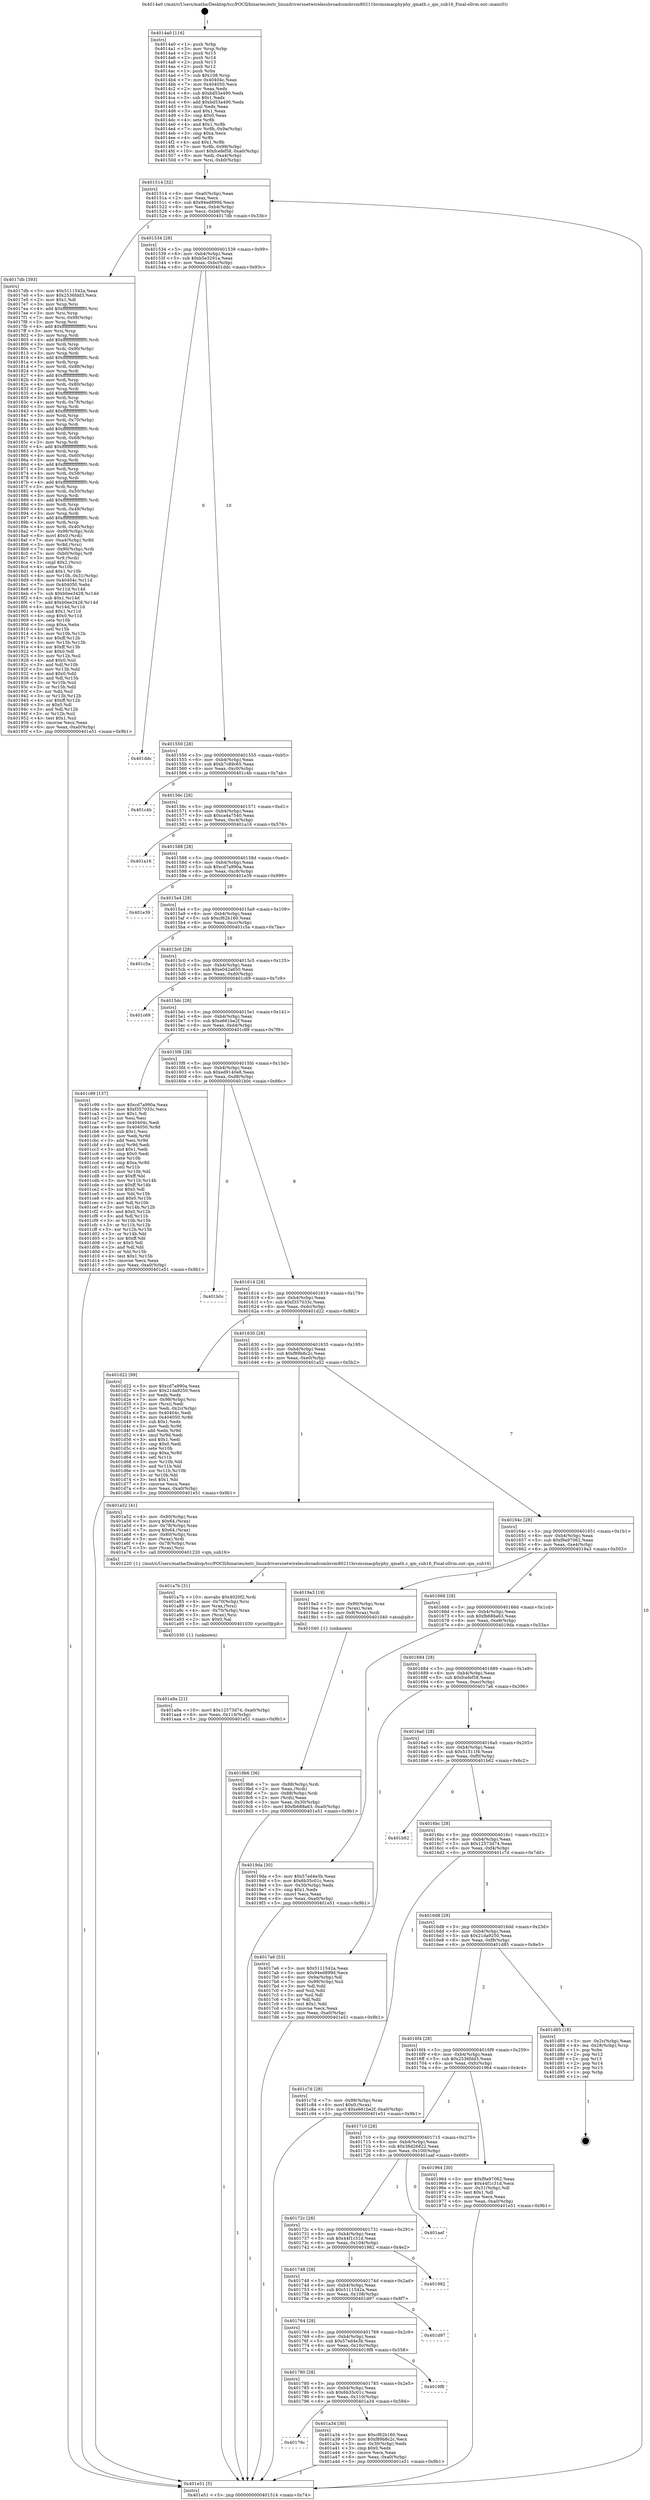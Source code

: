 digraph "0x4014a0" {
  label = "0x4014a0 (/mnt/c/Users/mathe/Desktop/tcc/POCII/binaries/extr_linuxdriversnetwirelessbroadcombrcm80211brcmsmacphyphy_qmath.c_qm_sub16_Final-ollvm.out::main(0))"
  labelloc = "t"
  node[shape=record]

  Entry [label="",width=0.3,height=0.3,shape=circle,fillcolor=black,style=filled]
  "0x401514" [label="{
     0x401514 [32]\l
     | [instrs]\l
     &nbsp;&nbsp;0x401514 \<+6\>: mov -0xa0(%rbp),%eax\l
     &nbsp;&nbsp;0x40151a \<+2\>: mov %eax,%ecx\l
     &nbsp;&nbsp;0x40151c \<+6\>: sub $0x94ed899d,%ecx\l
     &nbsp;&nbsp;0x401522 \<+6\>: mov %eax,-0xb4(%rbp)\l
     &nbsp;&nbsp;0x401528 \<+6\>: mov %ecx,-0xb8(%rbp)\l
     &nbsp;&nbsp;0x40152e \<+6\>: je 00000000004017db \<main+0x33b\>\l
  }"]
  "0x4017db" [label="{
     0x4017db [393]\l
     | [instrs]\l
     &nbsp;&nbsp;0x4017db \<+5\>: mov $0x5111542a,%eax\l
     &nbsp;&nbsp;0x4017e0 \<+5\>: mov $0x2536fdd3,%ecx\l
     &nbsp;&nbsp;0x4017e5 \<+2\>: mov $0x1,%dl\l
     &nbsp;&nbsp;0x4017e7 \<+3\>: mov %rsp,%rsi\l
     &nbsp;&nbsp;0x4017ea \<+4\>: add $0xfffffffffffffff0,%rsi\l
     &nbsp;&nbsp;0x4017ee \<+3\>: mov %rsi,%rsp\l
     &nbsp;&nbsp;0x4017f1 \<+7\>: mov %rsi,-0x98(%rbp)\l
     &nbsp;&nbsp;0x4017f8 \<+3\>: mov %rsp,%rsi\l
     &nbsp;&nbsp;0x4017fb \<+4\>: add $0xfffffffffffffff0,%rsi\l
     &nbsp;&nbsp;0x4017ff \<+3\>: mov %rsi,%rsp\l
     &nbsp;&nbsp;0x401802 \<+3\>: mov %rsp,%rdi\l
     &nbsp;&nbsp;0x401805 \<+4\>: add $0xfffffffffffffff0,%rdi\l
     &nbsp;&nbsp;0x401809 \<+3\>: mov %rdi,%rsp\l
     &nbsp;&nbsp;0x40180c \<+7\>: mov %rdi,-0x90(%rbp)\l
     &nbsp;&nbsp;0x401813 \<+3\>: mov %rsp,%rdi\l
     &nbsp;&nbsp;0x401816 \<+4\>: add $0xfffffffffffffff0,%rdi\l
     &nbsp;&nbsp;0x40181a \<+3\>: mov %rdi,%rsp\l
     &nbsp;&nbsp;0x40181d \<+7\>: mov %rdi,-0x88(%rbp)\l
     &nbsp;&nbsp;0x401824 \<+3\>: mov %rsp,%rdi\l
     &nbsp;&nbsp;0x401827 \<+4\>: add $0xfffffffffffffff0,%rdi\l
     &nbsp;&nbsp;0x40182b \<+3\>: mov %rdi,%rsp\l
     &nbsp;&nbsp;0x40182e \<+4\>: mov %rdi,-0x80(%rbp)\l
     &nbsp;&nbsp;0x401832 \<+3\>: mov %rsp,%rdi\l
     &nbsp;&nbsp;0x401835 \<+4\>: add $0xfffffffffffffff0,%rdi\l
     &nbsp;&nbsp;0x401839 \<+3\>: mov %rdi,%rsp\l
     &nbsp;&nbsp;0x40183c \<+4\>: mov %rdi,-0x78(%rbp)\l
     &nbsp;&nbsp;0x401840 \<+3\>: mov %rsp,%rdi\l
     &nbsp;&nbsp;0x401843 \<+4\>: add $0xfffffffffffffff0,%rdi\l
     &nbsp;&nbsp;0x401847 \<+3\>: mov %rdi,%rsp\l
     &nbsp;&nbsp;0x40184a \<+4\>: mov %rdi,-0x70(%rbp)\l
     &nbsp;&nbsp;0x40184e \<+3\>: mov %rsp,%rdi\l
     &nbsp;&nbsp;0x401851 \<+4\>: add $0xfffffffffffffff0,%rdi\l
     &nbsp;&nbsp;0x401855 \<+3\>: mov %rdi,%rsp\l
     &nbsp;&nbsp;0x401858 \<+4\>: mov %rdi,-0x68(%rbp)\l
     &nbsp;&nbsp;0x40185c \<+3\>: mov %rsp,%rdi\l
     &nbsp;&nbsp;0x40185f \<+4\>: add $0xfffffffffffffff0,%rdi\l
     &nbsp;&nbsp;0x401863 \<+3\>: mov %rdi,%rsp\l
     &nbsp;&nbsp;0x401866 \<+4\>: mov %rdi,-0x60(%rbp)\l
     &nbsp;&nbsp;0x40186a \<+3\>: mov %rsp,%rdi\l
     &nbsp;&nbsp;0x40186d \<+4\>: add $0xfffffffffffffff0,%rdi\l
     &nbsp;&nbsp;0x401871 \<+3\>: mov %rdi,%rsp\l
     &nbsp;&nbsp;0x401874 \<+4\>: mov %rdi,-0x58(%rbp)\l
     &nbsp;&nbsp;0x401878 \<+3\>: mov %rsp,%rdi\l
     &nbsp;&nbsp;0x40187b \<+4\>: add $0xfffffffffffffff0,%rdi\l
     &nbsp;&nbsp;0x40187f \<+3\>: mov %rdi,%rsp\l
     &nbsp;&nbsp;0x401882 \<+4\>: mov %rdi,-0x50(%rbp)\l
     &nbsp;&nbsp;0x401886 \<+3\>: mov %rsp,%rdi\l
     &nbsp;&nbsp;0x401889 \<+4\>: add $0xfffffffffffffff0,%rdi\l
     &nbsp;&nbsp;0x40188d \<+3\>: mov %rdi,%rsp\l
     &nbsp;&nbsp;0x401890 \<+4\>: mov %rdi,-0x48(%rbp)\l
     &nbsp;&nbsp;0x401894 \<+3\>: mov %rsp,%rdi\l
     &nbsp;&nbsp;0x401897 \<+4\>: add $0xfffffffffffffff0,%rdi\l
     &nbsp;&nbsp;0x40189b \<+3\>: mov %rdi,%rsp\l
     &nbsp;&nbsp;0x40189e \<+4\>: mov %rdi,-0x40(%rbp)\l
     &nbsp;&nbsp;0x4018a2 \<+7\>: mov -0x98(%rbp),%rdi\l
     &nbsp;&nbsp;0x4018a9 \<+6\>: movl $0x0,(%rdi)\l
     &nbsp;&nbsp;0x4018af \<+7\>: mov -0xa4(%rbp),%r8d\l
     &nbsp;&nbsp;0x4018b6 \<+3\>: mov %r8d,(%rsi)\l
     &nbsp;&nbsp;0x4018b9 \<+7\>: mov -0x90(%rbp),%rdi\l
     &nbsp;&nbsp;0x4018c0 \<+7\>: mov -0xb0(%rbp),%r9\l
     &nbsp;&nbsp;0x4018c7 \<+3\>: mov %r9,(%rdi)\l
     &nbsp;&nbsp;0x4018ca \<+3\>: cmpl $0x2,(%rsi)\l
     &nbsp;&nbsp;0x4018cd \<+4\>: setne %r10b\l
     &nbsp;&nbsp;0x4018d1 \<+4\>: and $0x1,%r10b\l
     &nbsp;&nbsp;0x4018d5 \<+4\>: mov %r10b,-0x31(%rbp)\l
     &nbsp;&nbsp;0x4018d9 \<+8\>: mov 0x40404c,%r11d\l
     &nbsp;&nbsp;0x4018e1 \<+7\>: mov 0x404050,%ebx\l
     &nbsp;&nbsp;0x4018e8 \<+3\>: mov %r11d,%r14d\l
     &nbsp;&nbsp;0x4018eb \<+7\>: sub $0xb0ee3428,%r14d\l
     &nbsp;&nbsp;0x4018f2 \<+4\>: sub $0x1,%r14d\l
     &nbsp;&nbsp;0x4018f6 \<+7\>: add $0xb0ee3428,%r14d\l
     &nbsp;&nbsp;0x4018fd \<+4\>: imul %r14d,%r11d\l
     &nbsp;&nbsp;0x401901 \<+4\>: and $0x1,%r11d\l
     &nbsp;&nbsp;0x401905 \<+4\>: cmp $0x0,%r11d\l
     &nbsp;&nbsp;0x401909 \<+4\>: sete %r10b\l
     &nbsp;&nbsp;0x40190d \<+3\>: cmp $0xa,%ebx\l
     &nbsp;&nbsp;0x401910 \<+4\>: setl %r15b\l
     &nbsp;&nbsp;0x401914 \<+3\>: mov %r10b,%r12b\l
     &nbsp;&nbsp;0x401917 \<+4\>: xor $0xff,%r12b\l
     &nbsp;&nbsp;0x40191b \<+3\>: mov %r15b,%r13b\l
     &nbsp;&nbsp;0x40191e \<+4\>: xor $0xff,%r13b\l
     &nbsp;&nbsp;0x401922 \<+3\>: xor $0x0,%dl\l
     &nbsp;&nbsp;0x401925 \<+3\>: mov %r12b,%sil\l
     &nbsp;&nbsp;0x401928 \<+4\>: and $0x0,%sil\l
     &nbsp;&nbsp;0x40192c \<+3\>: and %dl,%r10b\l
     &nbsp;&nbsp;0x40192f \<+3\>: mov %r13b,%dil\l
     &nbsp;&nbsp;0x401932 \<+4\>: and $0x0,%dil\l
     &nbsp;&nbsp;0x401936 \<+3\>: and %dl,%r15b\l
     &nbsp;&nbsp;0x401939 \<+3\>: or %r10b,%sil\l
     &nbsp;&nbsp;0x40193c \<+3\>: or %r15b,%dil\l
     &nbsp;&nbsp;0x40193f \<+3\>: xor %dil,%sil\l
     &nbsp;&nbsp;0x401942 \<+3\>: or %r13b,%r12b\l
     &nbsp;&nbsp;0x401945 \<+4\>: xor $0xff,%r12b\l
     &nbsp;&nbsp;0x401949 \<+3\>: or $0x0,%dl\l
     &nbsp;&nbsp;0x40194c \<+3\>: and %dl,%r12b\l
     &nbsp;&nbsp;0x40194f \<+3\>: or %r12b,%sil\l
     &nbsp;&nbsp;0x401952 \<+4\>: test $0x1,%sil\l
     &nbsp;&nbsp;0x401956 \<+3\>: cmovne %ecx,%eax\l
     &nbsp;&nbsp;0x401959 \<+6\>: mov %eax,-0xa0(%rbp)\l
     &nbsp;&nbsp;0x40195f \<+5\>: jmp 0000000000401e51 \<main+0x9b1\>\l
  }"]
  "0x401534" [label="{
     0x401534 [28]\l
     | [instrs]\l
     &nbsp;&nbsp;0x401534 \<+5\>: jmp 0000000000401539 \<main+0x99\>\l
     &nbsp;&nbsp;0x401539 \<+6\>: mov -0xb4(%rbp),%eax\l
     &nbsp;&nbsp;0x40153f \<+5\>: sub $0xb5e3291a,%eax\l
     &nbsp;&nbsp;0x401544 \<+6\>: mov %eax,-0xbc(%rbp)\l
     &nbsp;&nbsp;0x40154a \<+6\>: je 0000000000401ddc \<main+0x93c\>\l
  }"]
  Exit [label="",width=0.3,height=0.3,shape=circle,fillcolor=black,style=filled,peripheries=2]
  "0x401ddc" [label="{
     0x401ddc\l
  }", style=dashed]
  "0x401550" [label="{
     0x401550 [28]\l
     | [instrs]\l
     &nbsp;&nbsp;0x401550 \<+5\>: jmp 0000000000401555 \<main+0xb5\>\l
     &nbsp;&nbsp;0x401555 \<+6\>: mov -0xb4(%rbp),%eax\l
     &nbsp;&nbsp;0x40155b \<+5\>: sub $0xb7c89c65,%eax\l
     &nbsp;&nbsp;0x401560 \<+6\>: mov %eax,-0xc0(%rbp)\l
     &nbsp;&nbsp;0x401566 \<+6\>: je 0000000000401c4b \<main+0x7ab\>\l
  }"]
  "0x401a9a" [label="{
     0x401a9a [21]\l
     | [instrs]\l
     &nbsp;&nbsp;0x401a9a \<+10\>: movl $0x12573d74,-0xa0(%rbp)\l
     &nbsp;&nbsp;0x401aa4 \<+6\>: mov %eax,-0x114(%rbp)\l
     &nbsp;&nbsp;0x401aaa \<+5\>: jmp 0000000000401e51 \<main+0x9b1\>\l
  }"]
  "0x401c4b" [label="{
     0x401c4b\l
  }", style=dashed]
  "0x40156c" [label="{
     0x40156c [28]\l
     | [instrs]\l
     &nbsp;&nbsp;0x40156c \<+5\>: jmp 0000000000401571 \<main+0xd1\>\l
     &nbsp;&nbsp;0x401571 \<+6\>: mov -0xb4(%rbp),%eax\l
     &nbsp;&nbsp;0x401577 \<+5\>: sub $0xca4a7540,%eax\l
     &nbsp;&nbsp;0x40157c \<+6\>: mov %eax,-0xc4(%rbp)\l
     &nbsp;&nbsp;0x401582 \<+6\>: je 0000000000401a16 \<main+0x576\>\l
  }"]
  "0x401a7b" [label="{
     0x401a7b [31]\l
     | [instrs]\l
     &nbsp;&nbsp;0x401a7b \<+10\>: movabs $0x4020f2,%rdi\l
     &nbsp;&nbsp;0x401a85 \<+4\>: mov -0x70(%rbp),%rsi\l
     &nbsp;&nbsp;0x401a89 \<+3\>: mov %rax,(%rsi)\l
     &nbsp;&nbsp;0x401a8c \<+4\>: mov -0x70(%rbp),%rax\l
     &nbsp;&nbsp;0x401a90 \<+3\>: mov (%rax),%rsi\l
     &nbsp;&nbsp;0x401a93 \<+2\>: mov $0x0,%al\l
     &nbsp;&nbsp;0x401a95 \<+5\>: call 0000000000401030 \<printf@plt\>\l
     | [calls]\l
     &nbsp;&nbsp;0x401030 \{1\} (unknown)\l
  }"]
  "0x401a16" [label="{
     0x401a16\l
  }", style=dashed]
  "0x401588" [label="{
     0x401588 [28]\l
     | [instrs]\l
     &nbsp;&nbsp;0x401588 \<+5\>: jmp 000000000040158d \<main+0xed\>\l
     &nbsp;&nbsp;0x40158d \<+6\>: mov -0xb4(%rbp),%eax\l
     &nbsp;&nbsp;0x401593 \<+5\>: sub $0xcd7a990a,%eax\l
     &nbsp;&nbsp;0x401598 \<+6\>: mov %eax,-0xc8(%rbp)\l
     &nbsp;&nbsp;0x40159e \<+6\>: je 0000000000401e39 \<main+0x999\>\l
  }"]
  "0x40179c" [label="{
     0x40179c\l
  }", style=dashed]
  "0x401e39" [label="{
     0x401e39\l
  }", style=dashed]
  "0x4015a4" [label="{
     0x4015a4 [28]\l
     | [instrs]\l
     &nbsp;&nbsp;0x4015a4 \<+5\>: jmp 00000000004015a9 \<main+0x109\>\l
     &nbsp;&nbsp;0x4015a9 \<+6\>: mov -0xb4(%rbp),%eax\l
     &nbsp;&nbsp;0x4015af \<+5\>: sub $0xcf62b160,%eax\l
     &nbsp;&nbsp;0x4015b4 \<+6\>: mov %eax,-0xcc(%rbp)\l
     &nbsp;&nbsp;0x4015ba \<+6\>: je 0000000000401c5a \<main+0x7ba\>\l
  }"]
  "0x401a34" [label="{
     0x401a34 [30]\l
     | [instrs]\l
     &nbsp;&nbsp;0x401a34 \<+5\>: mov $0xcf62b160,%eax\l
     &nbsp;&nbsp;0x401a39 \<+5\>: mov $0xf89b8c2c,%ecx\l
     &nbsp;&nbsp;0x401a3e \<+3\>: mov -0x30(%rbp),%edx\l
     &nbsp;&nbsp;0x401a41 \<+3\>: cmp $0x0,%edx\l
     &nbsp;&nbsp;0x401a44 \<+3\>: cmove %ecx,%eax\l
     &nbsp;&nbsp;0x401a47 \<+6\>: mov %eax,-0xa0(%rbp)\l
     &nbsp;&nbsp;0x401a4d \<+5\>: jmp 0000000000401e51 \<main+0x9b1\>\l
  }"]
  "0x401c5a" [label="{
     0x401c5a\l
  }", style=dashed]
  "0x4015c0" [label="{
     0x4015c0 [28]\l
     | [instrs]\l
     &nbsp;&nbsp;0x4015c0 \<+5\>: jmp 00000000004015c5 \<main+0x125\>\l
     &nbsp;&nbsp;0x4015c5 \<+6\>: mov -0xb4(%rbp),%eax\l
     &nbsp;&nbsp;0x4015cb \<+5\>: sub $0xe042a650,%eax\l
     &nbsp;&nbsp;0x4015d0 \<+6\>: mov %eax,-0xd0(%rbp)\l
     &nbsp;&nbsp;0x4015d6 \<+6\>: je 0000000000401c69 \<main+0x7c9\>\l
  }"]
  "0x401780" [label="{
     0x401780 [28]\l
     | [instrs]\l
     &nbsp;&nbsp;0x401780 \<+5\>: jmp 0000000000401785 \<main+0x2e5\>\l
     &nbsp;&nbsp;0x401785 \<+6\>: mov -0xb4(%rbp),%eax\l
     &nbsp;&nbsp;0x40178b \<+5\>: sub $0x6b35c01c,%eax\l
     &nbsp;&nbsp;0x401790 \<+6\>: mov %eax,-0x110(%rbp)\l
     &nbsp;&nbsp;0x401796 \<+6\>: je 0000000000401a34 \<main+0x594\>\l
  }"]
  "0x401c69" [label="{
     0x401c69\l
  }", style=dashed]
  "0x4015dc" [label="{
     0x4015dc [28]\l
     | [instrs]\l
     &nbsp;&nbsp;0x4015dc \<+5\>: jmp 00000000004015e1 \<main+0x141\>\l
     &nbsp;&nbsp;0x4015e1 \<+6\>: mov -0xb4(%rbp),%eax\l
     &nbsp;&nbsp;0x4015e7 \<+5\>: sub $0xe661be2f,%eax\l
     &nbsp;&nbsp;0x4015ec \<+6\>: mov %eax,-0xd4(%rbp)\l
     &nbsp;&nbsp;0x4015f2 \<+6\>: je 0000000000401c99 \<main+0x7f9\>\l
  }"]
  "0x4019f8" [label="{
     0x4019f8\l
  }", style=dashed]
  "0x401c99" [label="{
     0x401c99 [137]\l
     | [instrs]\l
     &nbsp;&nbsp;0x401c99 \<+5\>: mov $0xcd7a990a,%eax\l
     &nbsp;&nbsp;0x401c9e \<+5\>: mov $0xf357033c,%ecx\l
     &nbsp;&nbsp;0x401ca3 \<+2\>: mov $0x1,%dl\l
     &nbsp;&nbsp;0x401ca5 \<+2\>: xor %esi,%esi\l
     &nbsp;&nbsp;0x401ca7 \<+7\>: mov 0x40404c,%edi\l
     &nbsp;&nbsp;0x401cae \<+8\>: mov 0x404050,%r8d\l
     &nbsp;&nbsp;0x401cb6 \<+3\>: sub $0x1,%esi\l
     &nbsp;&nbsp;0x401cb9 \<+3\>: mov %edi,%r9d\l
     &nbsp;&nbsp;0x401cbc \<+3\>: add %esi,%r9d\l
     &nbsp;&nbsp;0x401cbf \<+4\>: imul %r9d,%edi\l
     &nbsp;&nbsp;0x401cc3 \<+3\>: and $0x1,%edi\l
     &nbsp;&nbsp;0x401cc6 \<+3\>: cmp $0x0,%edi\l
     &nbsp;&nbsp;0x401cc9 \<+4\>: sete %r10b\l
     &nbsp;&nbsp;0x401ccd \<+4\>: cmp $0xa,%r8d\l
     &nbsp;&nbsp;0x401cd1 \<+4\>: setl %r11b\l
     &nbsp;&nbsp;0x401cd5 \<+3\>: mov %r10b,%bl\l
     &nbsp;&nbsp;0x401cd8 \<+3\>: xor $0xff,%bl\l
     &nbsp;&nbsp;0x401cdb \<+3\>: mov %r11b,%r14b\l
     &nbsp;&nbsp;0x401cde \<+4\>: xor $0xff,%r14b\l
     &nbsp;&nbsp;0x401ce2 \<+3\>: xor $0x0,%dl\l
     &nbsp;&nbsp;0x401ce5 \<+3\>: mov %bl,%r15b\l
     &nbsp;&nbsp;0x401ce8 \<+4\>: and $0x0,%r15b\l
     &nbsp;&nbsp;0x401cec \<+3\>: and %dl,%r10b\l
     &nbsp;&nbsp;0x401cef \<+3\>: mov %r14b,%r12b\l
     &nbsp;&nbsp;0x401cf2 \<+4\>: and $0x0,%r12b\l
     &nbsp;&nbsp;0x401cf6 \<+3\>: and %dl,%r11b\l
     &nbsp;&nbsp;0x401cf9 \<+3\>: or %r10b,%r15b\l
     &nbsp;&nbsp;0x401cfc \<+3\>: or %r11b,%r12b\l
     &nbsp;&nbsp;0x401cff \<+3\>: xor %r12b,%r15b\l
     &nbsp;&nbsp;0x401d02 \<+3\>: or %r14b,%bl\l
     &nbsp;&nbsp;0x401d05 \<+3\>: xor $0xff,%bl\l
     &nbsp;&nbsp;0x401d08 \<+3\>: or $0x0,%dl\l
     &nbsp;&nbsp;0x401d0b \<+2\>: and %dl,%bl\l
     &nbsp;&nbsp;0x401d0d \<+3\>: or %bl,%r15b\l
     &nbsp;&nbsp;0x401d10 \<+4\>: test $0x1,%r15b\l
     &nbsp;&nbsp;0x401d14 \<+3\>: cmovne %ecx,%eax\l
     &nbsp;&nbsp;0x401d17 \<+6\>: mov %eax,-0xa0(%rbp)\l
     &nbsp;&nbsp;0x401d1d \<+5\>: jmp 0000000000401e51 \<main+0x9b1\>\l
  }"]
  "0x4015f8" [label="{
     0x4015f8 [28]\l
     | [instrs]\l
     &nbsp;&nbsp;0x4015f8 \<+5\>: jmp 00000000004015fd \<main+0x15d\>\l
     &nbsp;&nbsp;0x4015fd \<+6\>: mov -0xb4(%rbp),%eax\l
     &nbsp;&nbsp;0x401603 \<+5\>: sub $0xed9140e8,%eax\l
     &nbsp;&nbsp;0x401608 \<+6\>: mov %eax,-0xd8(%rbp)\l
     &nbsp;&nbsp;0x40160e \<+6\>: je 0000000000401b0c \<main+0x66c\>\l
  }"]
  "0x401764" [label="{
     0x401764 [28]\l
     | [instrs]\l
     &nbsp;&nbsp;0x401764 \<+5\>: jmp 0000000000401769 \<main+0x2c9\>\l
     &nbsp;&nbsp;0x401769 \<+6\>: mov -0xb4(%rbp),%eax\l
     &nbsp;&nbsp;0x40176f \<+5\>: sub $0x57ed4e3b,%eax\l
     &nbsp;&nbsp;0x401774 \<+6\>: mov %eax,-0x10c(%rbp)\l
     &nbsp;&nbsp;0x40177a \<+6\>: je 00000000004019f8 \<main+0x558\>\l
  }"]
  "0x401b0c" [label="{
     0x401b0c\l
  }", style=dashed]
  "0x401614" [label="{
     0x401614 [28]\l
     | [instrs]\l
     &nbsp;&nbsp;0x401614 \<+5\>: jmp 0000000000401619 \<main+0x179\>\l
     &nbsp;&nbsp;0x401619 \<+6\>: mov -0xb4(%rbp),%eax\l
     &nbsp;&nbsp;0x40161f \<+5\>: sub $0xf357033c,%eax\l
     &nbsp;&nbsp;0x401624 \<+6\>: mov %eax,-0xdc(%rbp)\l
     &nbsp;&nbsp;0x40162a \<+6\>: je 0000000000401d22 \<main+0x882\>\l
  }"]
  "0x401d97" [label="{
     0x401d97\l
  }", style=dashed]
  "0x401d22" [label="{
     0x401d22 [99]\l
     | [instrs]\l
     &nbsp;&nbsp;0x401d22 \<+5\>: mov $0xcd7a990a,%eax\l
     &nbsp;&nbsp;0x401d27 \<+5\>: mov $0x21da9250,%ecx\l
     &nbsp;&nbsp;0x401d2c \<+2\>: xor %edx,%edx\l
     &nbsp;&nbsp;0x401d2e \<+7\>: mov -0x98(%rbp),%rsi\l
     &nbsp;&nbsp;0x401d35 \<+2\>: mov (%rsi),%edi\l
     &nbsp;&nbsp;0x401d37 \<+3\>: mov %edi,-0x2c(%rbp)\l
     &nbsp;&nbsp;0x401d3a \<+7\>: mov 0x40404c,%edi\l
     &nbsp;&nbsp;0x401d41 \<+8\>: mov 0x404050,%r8d\l
     &nbsp;&nbsp;0x401d49 \<+3\>: sub $0x1,%edx\l
     &nbsp;&nbsp;0x401d4c \<+3\>: mov %edi,%r9d\l
     &nbsp;&nbsp;0x401d4f \<+3\>: add %edx,%r9d\l
     &nbsp;&nbsp;0x401d52 \<+4\>: imul %r9d,%edi\l
     &nbsp;&nbsp;0x401d56 \<+3\>: and $0x1,%edi\l
     &nbsp;&nbsp;0x401d59 \<+3\>: cmp $0x0,%edi\l
     &nbsp;&nbsp;0x401d5c \<+4\>: sete %r10b\l
     &nbsp;&nbsp;0x401d60 \<+4\>: cmp $0xa,%r8d\l
     &nbsp;&nbsp;0x401d64 \<+4\>: setl %r11b\l
     &nbsp;&nbsp;0x401d68 \<+3\>: mov %r10b,%bl\l
     &nbsp;&nbsp;0x401d6b \<+3\>: and %r11b,%bl\l
     &nbsp;&nbsp;0x401d6e \<+3\>: xor %r11b,%r10b\l
     &nbsp;&nbsp;0x401d71 \<+3\>: or %r10b,%bl\l
     &nbsp;&nbsp;0x401d74 \<+3\>: test $0x1,%bl\l
     &nbsp;&nbsp;0x401d77 \<+3\>: cmovne %ecx,%eax\l
     &nbsp;&nbsp;0x401d7a \<+6\>: mov %eax,-0xa0(%rbp)\l
     &nbsp;&nbsp;0x401d80 \<+5\>: jmp 0000000000401e51 \<main+0x9b1\>\l
  }"]
  "0x401630" [label="{
     0x401630 [28]\l
     | [instrs]\l
     &nbsp;&nbsp;0x401630 \<+5\>: jmp 0000000000401635 \<main+0x195\>\l
     &nbsp;&nbsp;0x401635 \<+6\>: mov -0xb4(%rbp),%eax\l
     &nbsp;&nbsp;0x40163b \<+5\>: sub $0xf89b8c2c,%eax\l
     &nbsp;&nbsp;0x401640 \<+6\>: mov %eax,-0xe0(%rbp)\l
     &nbsp;&nbsp;0x401646 \<+6\>: je 0000000000401a52 \<main+0x5b2\>\l
  }"]
  "0x401748" [label="{
     0x401748 [28]\l
     | [instrs]\l
     &nbsp;&nbsp;0x401748 \<+5\>: jmp 000000000040174d \<main+0x2ad\>\l
     &nbsp;&nbsp;0x40174d \<+6\>: mov -0xb4(%rbp),%eax\l
     &nbsp;&nbsp;0x401753 \<+5\>: sub $0x5111542a,%eax\l
     &nbsp;&nbsp;0x401758 \<+6\>: mov %eax,-0x108(%rbp)\l
     &nbsp;&nbsp;0x40175e \<+6\>: je 0000000000401d97 \<main+0x8f7\>\l
  }"]
  "0x401a52" [label="{
     0x401a52 [41]\l
     | [instrs]\l
     &nbsp;&nbsp;0x401a52 \<+4\>: mov -0x80(%rbp),%rax\l
     &nbsp;&nbsp;0x401a56 \<+7\>: movq $0x64,(%rax)\l
     &nbsp;&nbsp;0x401a5d \<+4\>: mov -0x78(%rbp),%rax\l
     &nbsp;&nbsp;0x401a61 \<+7\>: movq $0x64,(%rax)\l
     &nbsp;&nbsp;0x401a68 \<+4\>: mov -0x80(%rbp),%rax\l
     &nbsp;&nbsp;0x401a6c \<+3\>: mov (%rax),%rdi\l
     &nbsp;&nbsp;0x401a6f \<+4\>: mov -0x78(%rbp),%rax\l
     &nbsp;&nbsp;0x401a73 \<+3\>: mov (%rax),%rsi\l
     &nbsp;&nbsp;0x401a76 \<+5\>: call 0000000000401220 \<qm_sub16\>\l
     | [calls]\l
     &nbsp;&nbsp;0x401220 \{1\} (/mnt/c/Users/mathe/Desktop/tcc/POCII/binaries/extr_linuxdriversnetwirelessbroadcombrcm80211brcmsmacphyphy_qmath.c_qm_sub16_Final-ollvm.out::qm_sub16)\l
  }"]
  "0x40164c" [label="{
     0x40164c [28]\l
     | [instrs]\l
     &nbsp;&nbsp;0x40164c \<+5\>: jmp 0000000000401651 \<main+0x1b1\>\l
     &nbsp;&nbsp;0x401651 \<+6\>: mov -0xb4(%rbp),%eax\l
     &nbsp;&nbsp;0x401657 \<+5\>: sub $0xf9a97062,%eax\l
     &nbsp;&nbsp;0x40165c \<+6\>: mov %eax,-0xe4(%rbp)\l
     &nbsp;&nbsp;0x401662 \<+6\>: je 00000000004019a3 \<main+0x503\>\l
  }"]
  "0x401982" [label="{
     0x401982\l
  }", style=dashed]
  "0x4019a3" [label="{
     0x4019a3 [19]\l
     | [instrs]\l
     &nbsp;&nbsp;0x4019a3 \<+7\>: mov -0x90(%rbp),%rax\l
     &nbsp;&nbsp;0x4019aa \<+3\>: mov (%rax),%rax\l
     &nbsp;&nbsp;0x4019ad \<+4\>: mov 0x8(%rax),%rdi\l
     &nbsp;&nbsp;0x4019b1 \<+5\>: call 0000000000401040 \<atoi@plt\>\l
     | [calls]\l
     &nbsp;&nbsp;0x401040 \{1\} (unknown)\l
  }"]
  "0x401668" [label="{
     0x401668 [28]\l
     | [instrs]\l
     &nbsp;&nbsp;0x401668 \<+5\>: jmp 000000000040166d \<main+0x1cd\>\l
     &nbsp;&nbsp;0x40166d \<+6\>: mov -0xb4(%rbp),%eax\l
     &nbsp;&nbsp;0x401673 \<+5\>: sub $0xfb688a63,%eax\l
     &nbsp;&nbsp;0x401678 \<+6\>: mov %eax,-0xe8(%rbp)\l
     &nbsp;&nbsp;0x40167e \<+6\>: je 00000000004019da \<main+0x53a\>\l
  }"]
  "0x40172c" [label="{
     0x40172c [28]\l
     | [instrs]\l
     &nbsp;&nbsp;0x40172c \<+5\>: jmp 0000000000401731 \<main+0x291\>\l
     &nbsp;&nbsp;0x401731 \<+6\>: mov -0xb4(%rbp),%eax\l
     &nbsp;&nbsp;0x401737 \<+5\>: sub $0x44f1c31d,%eax\l
     &nbsp;&nbsp;0x40173c \<+6\>: mov %eax,-0x104(%rbp)\l
     &nbsp;&nbsp;0x401742 \<+6\>: je 0000000000401982 \<main+0x4e2\>\l
  }"]
  "0x4019da" [label="{
     0x4019da [30]\l
     | [instrs]\l
     &nbsp;&nbsp;0x4019da \<+5\>: mov $0x57ed4e3b,%eax\l
     &nbsp;&nbsp;0x4019df \<+5\>: mov $0x6b35c01c,%ecx\l
     &nbsp;&nbsp;0x4019e4 \<+3\>: mov -0x30(%rbp),%edx\l
     &nbsp;&nbsp;0x4019e7 \<+3\>: cmp $0x1,%edx\l
     &nbsp;&nbsp;0x4019ea \<+3\>: cmovl %ecx,%eax\l
     &nbsp;&nbsp;0x4019ed \<+6\>: mov %eax,-0xa0(%rbp)\l
     &nbsp;&nbsp;0x4019f3 \<+5\>: jmp 0000000000401e51 \<main+0x9b1\>\l
  }"]
  "0x401684" [label="{
     0x401684 [28]\l
     | [instrs]\l
     &nbsp;&nbsp;0x401684 \<+5\>: jmp 0000000000401689 \<main+0x1e9\>\l
     &nbsp;&nbsp;0x401689 \<+6\>: mov -0xb4(%rbp),%eax\l
     &nbsp;&nbsp;0x40168f \<+5\>: sub $0xfcefef58,%eax\l
     &nbsp;&nbsp;0x401694 \<+6\>: mov %eax,-0xec(%rbp)\l
     &nbsp;&nbsp;0x40169a \<+6\>: je 00000000004017a6 \<main+0x306\>\l
  }"]
  "0x401aaf" [label="{
     0x401aaf\l
  }", style=dashed]
  "0x4017a6" [label="{
     0x4017a6 [53]\l
     | [instrs]\l
     &nbsp;&nbsp;0x4017a6 \<+5\>: mov $0x5111542a,%eax\l
     &nbsp;&nbsp;0x4017ab \<+5\>: mov $0x94ed899d,%ecx\l
     &nbsp;&nbsp;0x4017b0 \<+6\>: mov -0x9a(%rbp),%dl\l
     &nbsp;&nbsp;0x4017b6 \<+7\>: mov -0x99(%rbp),%sil\l
     &nbsp;&nbsp;0x4017bd \<+3\>: mov %dl,%dil\l
     &nbsp;&nbsp;0x4017c0 \<+3\>: and %sil,%dil\l
     &nbsp;&nbsp;0x4017c3 \<+3\>: xor %sil,%dl\l
     &nbsp;&nbsp;0x4017c6 \<+3\>: or %dl,%dil\l
     &nbsp;&nbsp;0x4017c9 \<+4\>: test $0x1,%dil\l
     &nbsp;&nbsp;0x4017cd \<+3\>: cmovne %ecx,%eax\l
     &nbsp;&nbsp;0x4017d0 \<+6\>: mov %eax,-0xa0(%rbp)\l
     &nbsp;&nbsp;0x4017d6 \<+5\>: jmp 0000000000401e51 \<main+0x9b1\>\l
  }"]
  "0x4016a0" [label="{
     0x4016a0 [28]\l
     | [instrs]\l
     &nbsp;&nbsp;0x4016a0 \<+5\>: jmp 00000000004016a5 \<main+0x205\>\l
     &nbsp;&nbsp;0x4016a5 \<+6\>: mov -0xb4(%rbp),%eax\l
     &nbsp;&nbsp;0x4016ab \<+5\>: sub $0x51511f4,%eax\l
     &nbsp;&nbsp;0x4016b0 \<+6\>: mov %eax,-0xf0(%rbp)\l
     &nbsp;&nbsp;0x4016b6 \<+6\>: je 0000000000401b62 \<main+0x6c2\>\l
  }"]
  "0x401e51" [label="{
     0x401e51 [5]\l
     | [instrs]\l
     &nbsp;&nbsp;0x401e51 \<+5\>: jmp 0000000000401514 \<main+0x74\>\l
  }"]
  "0x4014a0" [label="{
     0x4014a0 [116]\l
     | [instrs]\l
     &nbsp;&nbsp;0x4014a0 \<+1\>: push %rbp\l
     &nbsp;&nbsp;0x4014a1 \<+3\>: mov %rsp,%rbp\l
     &nbsp;&nbsp;0x4014a4 \<+2\>: push %r15\l
     &nbsp;&nbsp;0x4014a6 \<+2\>: push %r14\l
     &nbsp;&nbsp;0x4014a8 \<+2\>: push %r13\l
     &nbsp;&nbsp;0x4014aa \<+2\>: push %r12\l
     &nbsp;&nbsp;0x4014ac \<+1\>: push %rbx\l
     &nbsp;&nbsp;0x4014ad \<+7\>: sub $0x108,%rsp\l
     &nbsp;&nbsp;0x4014b4 \<+7\>: mov 0x40404c,%eax\l
     &nbsp;&nbsp;0x4014bb \<+7\>: mov 0x404050,%ecx\l
     &nbsp;&nbsp;0x4014c2 \<+2\>: mov %eax,%edx\l
     &nbsp;&nbsp;0x4014c4 \<+6\>: sub $0xbd53a490,%edx\l
     &nbsp;&nbsp;0x4014ca \<+3\>: sub $0x1,%edx\l
     &nbsp;&nbsp;0x4014cd \<+6\>: add $0xbd53a490,%edx\l
     &nbsp;&nbsp;0x4014d3 \<+3\>: imul %edx,%eax\l
     &nbsp;&nbsp;0x4014d6 \<+3\>: and $0x1,%eax\l
     &nbsp;&nbsp;0x4014d9 \<+3\>: cmp $0x0,%eax\l
     &nbsp;&nbsp;0x4014dc \<+4\>: sete %r8b\l
     &nbsp;&nbsp;0x4014e0 \<+4\>: and $0x1,%r8b\l
     &nbsp;&nbsp;0x4014e4 \<+7\>: mov %r8b,-0x9a(%rbp)\l
     &nbsp;&nbsp;0x4014eb \<+3\>: cmp $0xa,%ecx\l
     &nbsp;&nbsp;0x4014ee \<+4\>: setl %r8b\l
     &nbsp;&nbsp;0x4014f2 \<+4\>: and $0x1,%r8b\l
     &nbsp;&nbsp;0x4014f6 \<+7\>: mov %r8b,-0x99(%rbp)\l
     &nbsp;&nbsp;0x4014fd \<+10\>: movl $0xfcefef58,-0xa0(%rbp)\l
     &nbsp;&nbsp;0x401507 \<+6\>: mov %edi,-0xa4(%rbp)\l
     &nbsp;&nbsp;0x40150d \<+7\>: mov %rsi,-0xb0(%rbp)\l
  }"]
  "0x4019b6" [label="{
     0x4019b6 [36]\l
     | [instrs]\l
     &nbsp;&nbsp;0x4019b6 \<+7\>: mov -0x88(%rbp),%rdi\l
     &nbsp;&nbsp;0x4019bd \<+2\>: mov %eax,(%rdi)\l
     &nbsp;&nbsp;0x4019bf \<+7\>: mov -0x88(%rbp),%rdi\l
     &nbsp;&nbsp;0x4019c6 \<+2\>: mov (%rdi),%eax\l
     &nbsp;&nbsp;0x4019c8 \<+3\>: mov %eax,-0x30(%rbp)\l
     &nbsp;&nbsp;0x4019cb \<+10\>: movl $0xfb688a63,-0xa0(%rbp)\l
     &nbsp;&nbsp;0x4019d5 \<+5\>: jmp 0000000000401e51 \<main+0x9b1\>\l
  }"]
  "0x401710" [label="{
     0x401710 [28]\l
     | [instrs]\l
     &nbsp;&nbsp;0x401710 \<+5\>: jmp 0000000000401715 \<main+0x275\>\l
     &nbsp;&nbsp;0x401715 \<+6\>: mov -0xb4(%rbp),%eax\l
     &nbsp;&nbsp;0x40171b \<+5\>: sub $0x38d26822,%eax\l
     &nbsp;&nbsp;0x401720 \<+6\>: mov %eax,-0x100(%rbp)\l
     &nbsp;&nbsp;0x401726 \<+6\>: je 0000000000401aaf \<main+0x60f\>\l
  }"]
  "0x401b62" [label="{
     0x401b62\l
  }", style=dashed]
  "0x4016bc" [label="{
     0x4016bc [28]\l
     | [instrs]\l
     &nbsp;&nbsp;0x4016bc \<+5\>: jmp 00000000004016c1 \<main+0x221\>\l
     &nbsp;&nbsp;0x4016c1 \<+6\>: mov -0xb4(%rbp),%eax\l
     &nbsp;&nbsp;0x4016c7 \<+5\>: sub $0x12573d74,%eax\l
     &nbsp;&nbsp;0x4016cc \<+6\>: mov %eax,-0xf4(%rbp)\l
     &nbsp;&nbsp;0x4016d2 \<+6\>: je 0000000000401c7d \<main+0x7dd\>\l
  }"]
  "0x401964" [label="{
     0x401964 [30]\l
     | [instrs]\l
     &nbsp;&nbsp;0x401964 \<+5\>: mov $0xf9a97062,%eax\l
     &nbsp;&nbsp;0x401969 \<+5\>: mov $0x44f1c31d,%ecx\l
     &nbsp;&nbsp;0x40196e \<+3\>: mov -0x31(%rbp),%dl\l
     &nbsp;&nbsp;0x401971 \<+3\>: test $0x1,%dl\l
     &nbsp;&nbsp;0x401974 \<+3\>: cmovne %ecx,%eax\l
     &nbsp;&nbsp;0x401977 \<+6\>: mov %eax,-0xa0(%rbp)\l
     &nbsp;&nbsp;0x40197d \<+5\>: jmp 0000000000401e51 \<main+0x9b1\>\l
  }"]
  "0x401c7d" [label="{
     0x401c7d [28]\l
     | [instrs]\l
     &nbsp;&nbsp;0x401c7d \<+7\>: mov -0x98(%rbp),%rax\l
     &nbsp;&nbsp;0x401c84 \<+6\>: movl $0x0,(%rax)\l
     &nbsp;&nbsp;0x401c8a \<+10\>: movl $0xe661be2f,-0xa0(%rbp)\l
     &nbsp;&nbsp;0x401c94 \<+5\>: jmp 0000000000401e51 \<main+0x9b1\>\l
  }"]
  "0x4016d8" [label="{
     0x4016d8 [28]\l
     | [instrs]\l
     &nbsp;&nbsp;0x4016d8 \<+5\>: jmp 00000000004016dd \<main+0x23d\>\l
     &nbsp;&nbsp;0x4016dd \<+6\>: mov -0xb4(%rbp),%eax\l
     &nbsp;&nbsp;0x4016e3 \<+5\>: sub $0x21da9250,%eax\l
     &nbsp;&nbsp;0x4016e8 \<+6\>: mov %eax,-0xf8(%rbp)\l
     &nbsp;&nbsp;0x4016ee \<+6\>: je 0000000000401d85 \<main+0x8e5\>\l
  }"]
  "0x4016f4" [label="{
     0x4016f4 [28]\l
     | [instrs]\l
     &nbsp;&nbsp;0x4016f4 \<+5\>: jmp 00000000004016f9 \<main+0x259\>\l
     &nbsp;&nbsp;0x4016f9 \<+6\>: mov -0xb4(%rbp),%eax\l
     &nbsp;&nbsp;0x4016ff \<+5\>: sub $0x2536fdd3,%eax\l
     &nbsp;&nbsp;0x401704 \<+6\>: mov %eax,-0xfc(%rbp)\l
     &nbsp;&nbsp;0x40170a \<+6\>: je 0000000000401964 \<main+0x4c4\>\l
  }"]
  "0x401d85" [label="{
     0x401d85 [18]\l
     | [instrs]\l
     &nbsp;&nbsp;0x401d85 \<+3\>: mov -0x2c(%rbp),%eax\l
     &nbsp;&nbsp;0x401d88 \<+4\>: lea -0x28(%rbp),%rsp\l
     &nbsp;&nbsp;0x401d8c \<+1\>: pop %rbx\l
     &nbsp;&nbsp;0x401d8d \<+2\>: pop %r12\l
     &nbsp;&nbsp;0x401d8f \<+2\>: pop %r13\l
     &nbsp;&nbsp;0x401d91 \<+2\>: pop %r14\l
     &nbsp;&nbsp;0x401d93 \<+2\>: pop %r15\l
     &nbsp;&nbsp;0x401d95 \<+1\>: pop %rbp\l
     &nbsp;&nbsp;0x401d96 \<+1\>: ret\l
  }"]
  Entry -> "0x4014a0" [label=" 1"]
  "0x401514" -> "0x4017db" [label=" 1"]
  "0x401514" -> "0x401534" [label=" 10"]
  "0x401d85" -> Exit [label=" 1"]
  "0x401534" -> "0x401ddc" [label=" 0"]
  "0x401534" -> "0x401550" [label=" 10"]
  "0x401d22" -> "0x401e51" [label=" 1"]
  "0x401550" -> "0x401c4b" [label=" 0"]
  "0x401550" -> "0x40156c" [label=" 10"]
  "0x401c99" -> "0x401e51" [label=" 1"]
  "0x40156c" -> "0x401a16" [label=" 0"]
  "0x40156c" -> "0x401588" [label=" 10"]
  "0x401c7d" -> "0x401e51" [label=" 1"]
  "0x401588" -> "0x401e39" [label=" 0"]
  "0x401588" -> "0x4015a4" [label=" 10"]
  "0x401a9a" -> "0x401e51" [label=" 1"]
  "0x4015a4" -> "0x401c5a" [label=" 0"]
  "0x4015a4" -> "0x4015c0" [label=" 10"]
  "0x401a7b" -> "0x401a9a" [label=" 1"]
  "0x4015c0" -> "0x401c69" [label=" 0"]
  "0x4015c0" -> "0x4015dc" [label=" 10"]
  "0x401a34" -> "0x401e51" [label=" 1"]
  "0x4015dc" -> "0x401c99" [label=" 1"]
  "0x4015dc" -> "0x4015f8" [label=" 9"]
  "0x401780" -> "0x40179c" [label=" 0"]
  "0x4015f8" -> "0x401b0c" [label=" 0"]
  "0x4015f8" -> "0x401614" [label=" 9"]
  "0x401a52" -> "0x401a7b" [label=" 1"]
  "0x401614" -> "0x401d22" [label=" 1"]
  "0x401614" -> "0x401630" [label=" 8"]
  "0x401764" -> "0x401780" [label=" 1"]
  "0x401630" -> "0x401a52" [label=" 1"]
  "0x401630" -> "0x40164c" [label=" 7"]
  "0x401780" -> "0x401a34" [label=" 1"]
  "0x40164c" -> "0x4019a3" [label=" 1"]
  "0x40164c" -> "0x401668" [label=" 6"]
  "0x401748" -> "0x401764" [label=" 1"]
  "0x401668" -> "0x4019da" [label=" 1"]
  "0x401668" -> "0x401684" [label=" 5"]
  "0x401764" -> "0x4019f8" [label=" 0"]
  "0x401684" -> "0x4017a6" [label=" 1"]
  "0x401684" -> "0x4016a0" [label=" 4"]
  "0x4017a6" -> "0x401e51" [label=" 1"]
  "0x4014a0" -> "0x401514" [label=" 1"]
  "0x401e51" -> "0x401514" [label=" 10"]
  "0x40172c" -> "0x401748" [label=" 1"]
  "0x4017db" -> "0x401e51" [label=" 1"]
  "0x401748" -> "0x401d97" [label=" 0"]
  "0x4016a0" -> "0x401b62" [label=" 0"]
  "0x4016a0" -> "0x4016bc" [label=" 4"]
  "0x401710" -> "0x40172c" [label=" 1"]
  "0x4016bc" -> "0x401c7d" [label=" 1"]
  "0x4016bc" -> "0x4016d8" [label=" 3"]
  "0x401710" -> "0x401aaf" [label=" 0"]
  "0x4016d8" -> "0x401d85" [label=" 1"]
  "0x4016d8" -> "0x4016f4" [label=" 2"]
  "0x40172c" -> "0x401982" [label=" 0"]
  "0x4016f4" -> "0x401964" [label=" 1"]
  "0x4016f4" -> "0x401710" [label=" 1"]
  "0x401964" -> "0x401e51" [label=" 1"]
  "0x4019a3" -> "0x4019b6" [label=" 1"]
  "0x4019b6" -> "0x401e51" [label=" 1"]
  "0x4019da" -> "0x401e51" [label=" 1"]
}
